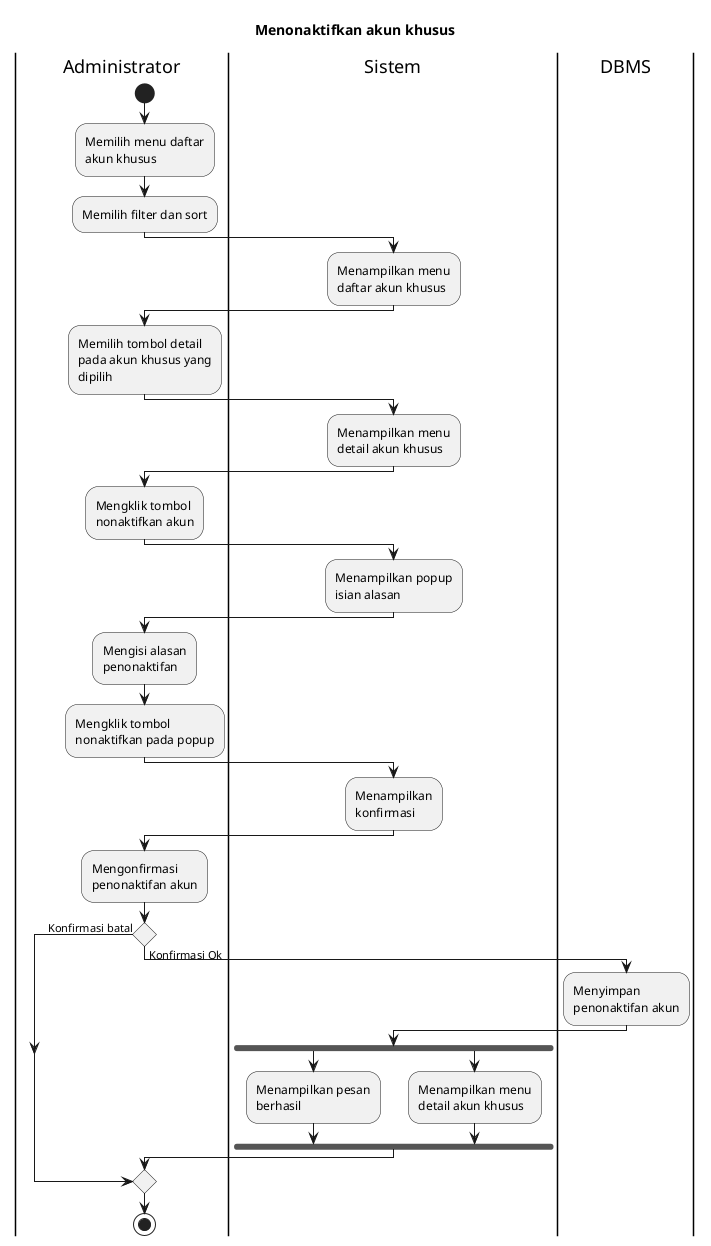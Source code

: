 @startuml UC-MGUSER-013 - Menonaktifkan akun khusus
skinparam wrapWidth 140

title Menonaktifkan akun khusus

|Administrator|
start
:Memilih menu daftar akun khusus;
:Memilih filter dan sort;

|Sistem|
:Menampilkan menu daftar akun khusus;

|Administrator|
:Memilih tombol detail pada akun khusus yang dipilih;

|Sistem|
:Menampilkan menu detail akun khusus;

|Administrator|
:Mengklik tombol nonaktifkan akun;

|Sistem|
:Menampilkan popup isian alasan;

|Administrator|
:Mengisi alasan penonaktifan;
:Mengklik tombol nonaktifkan pada popup;

|Sistem|
:Menampilkan konfirmasi;

|Administrator|
:Mengonfirmasi penonaktifan akun;

if () then (Konfirmasi batal)
else (Konfirmasi Ok)
  |DBMS|
  :Menyimpan penonaktifan akun;

  |Sistem|
  fork
    :Menampilkan pesan berhasil;
  fork again
    :Menampilkan menu detail akun khusus;
  endfork
endif

|Administrator|
stop

@enduml